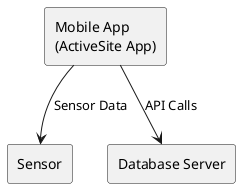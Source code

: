 @startuml

rectangle "Mobile App\n(ActiveSite App)" as MobileApp
rectangle "Sensor" as Sensor
rectangle "Database Server" as DatabaseServer

MobileApp --> Sensor : Sensor Data
MobileApp --> DatabaseServer : API Calls

@enduml
